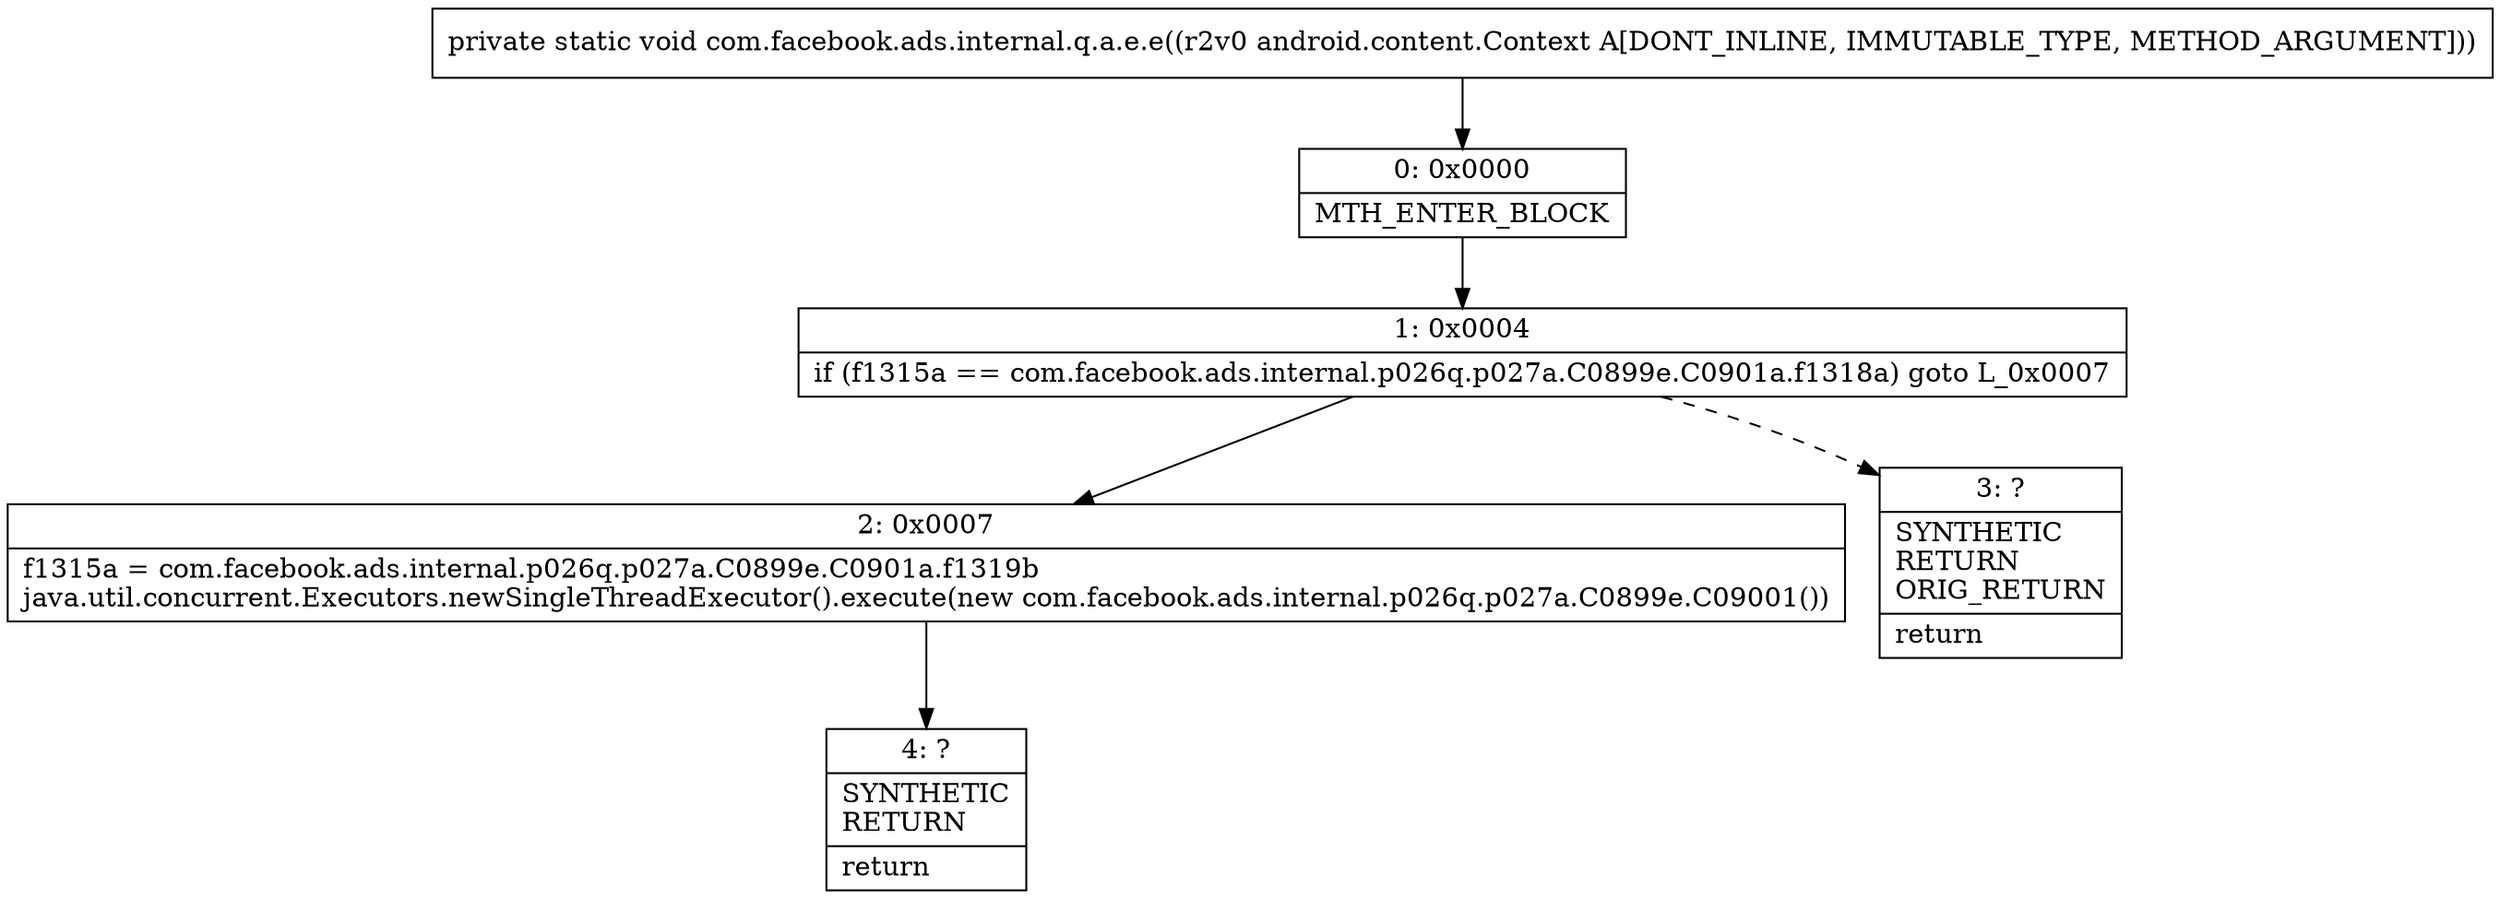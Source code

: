 digraph "CFG forcom.facebook.ads.internal.q.a.e.e(Landroid\/content\/Context;)V" {
Node_0 [shape=record,label="{0\:\ 0x0000|MTH_ENTER_BLOCK\l}"];
Node_1 [shape=record,label="{1\:\ 0x0004|if (f1315a == com.facebook.ads.internal.p026q.p027a.C0899e.C0901a.f1318a) goto L_0x0007\l}"];
Node_2 [shape=record,label="{2\:\ 0x0007|f1315a = com.facebook.ads.internal.p026q.p027a.C0899e.C0901a.f1319b\ljava.util.concurrent.Executors.newSingleThreadExecutor().execute(new com.facebook.ads.internal.p026q.p027a.C0899e.C09001())\l}"];
Node_3 [shape=record,label="{3\:\ ?|SYNTHETIC\lRETURN\lORIG_RETURN\l|return\l}"];
Node_4 [shape=record,label="{4\:\ ?|SYNTHETIC\lRETURN\l|return\l}"];
MethodNode[shape=record,label="{private static void com.facebook.ads.internal.q.a.e.e((r2v0 android.content.Context A[DONT_INLINE, IMMUTABLE_TYPE, METHOD_ARGUMENT])) }"];
MethodNode -> Node_0;
Node_0 -> Node_1;
Node_1 -> Node_2;
Node_1 -> Node_3[style=dashed];
Node_2 -> Node_4;
}

